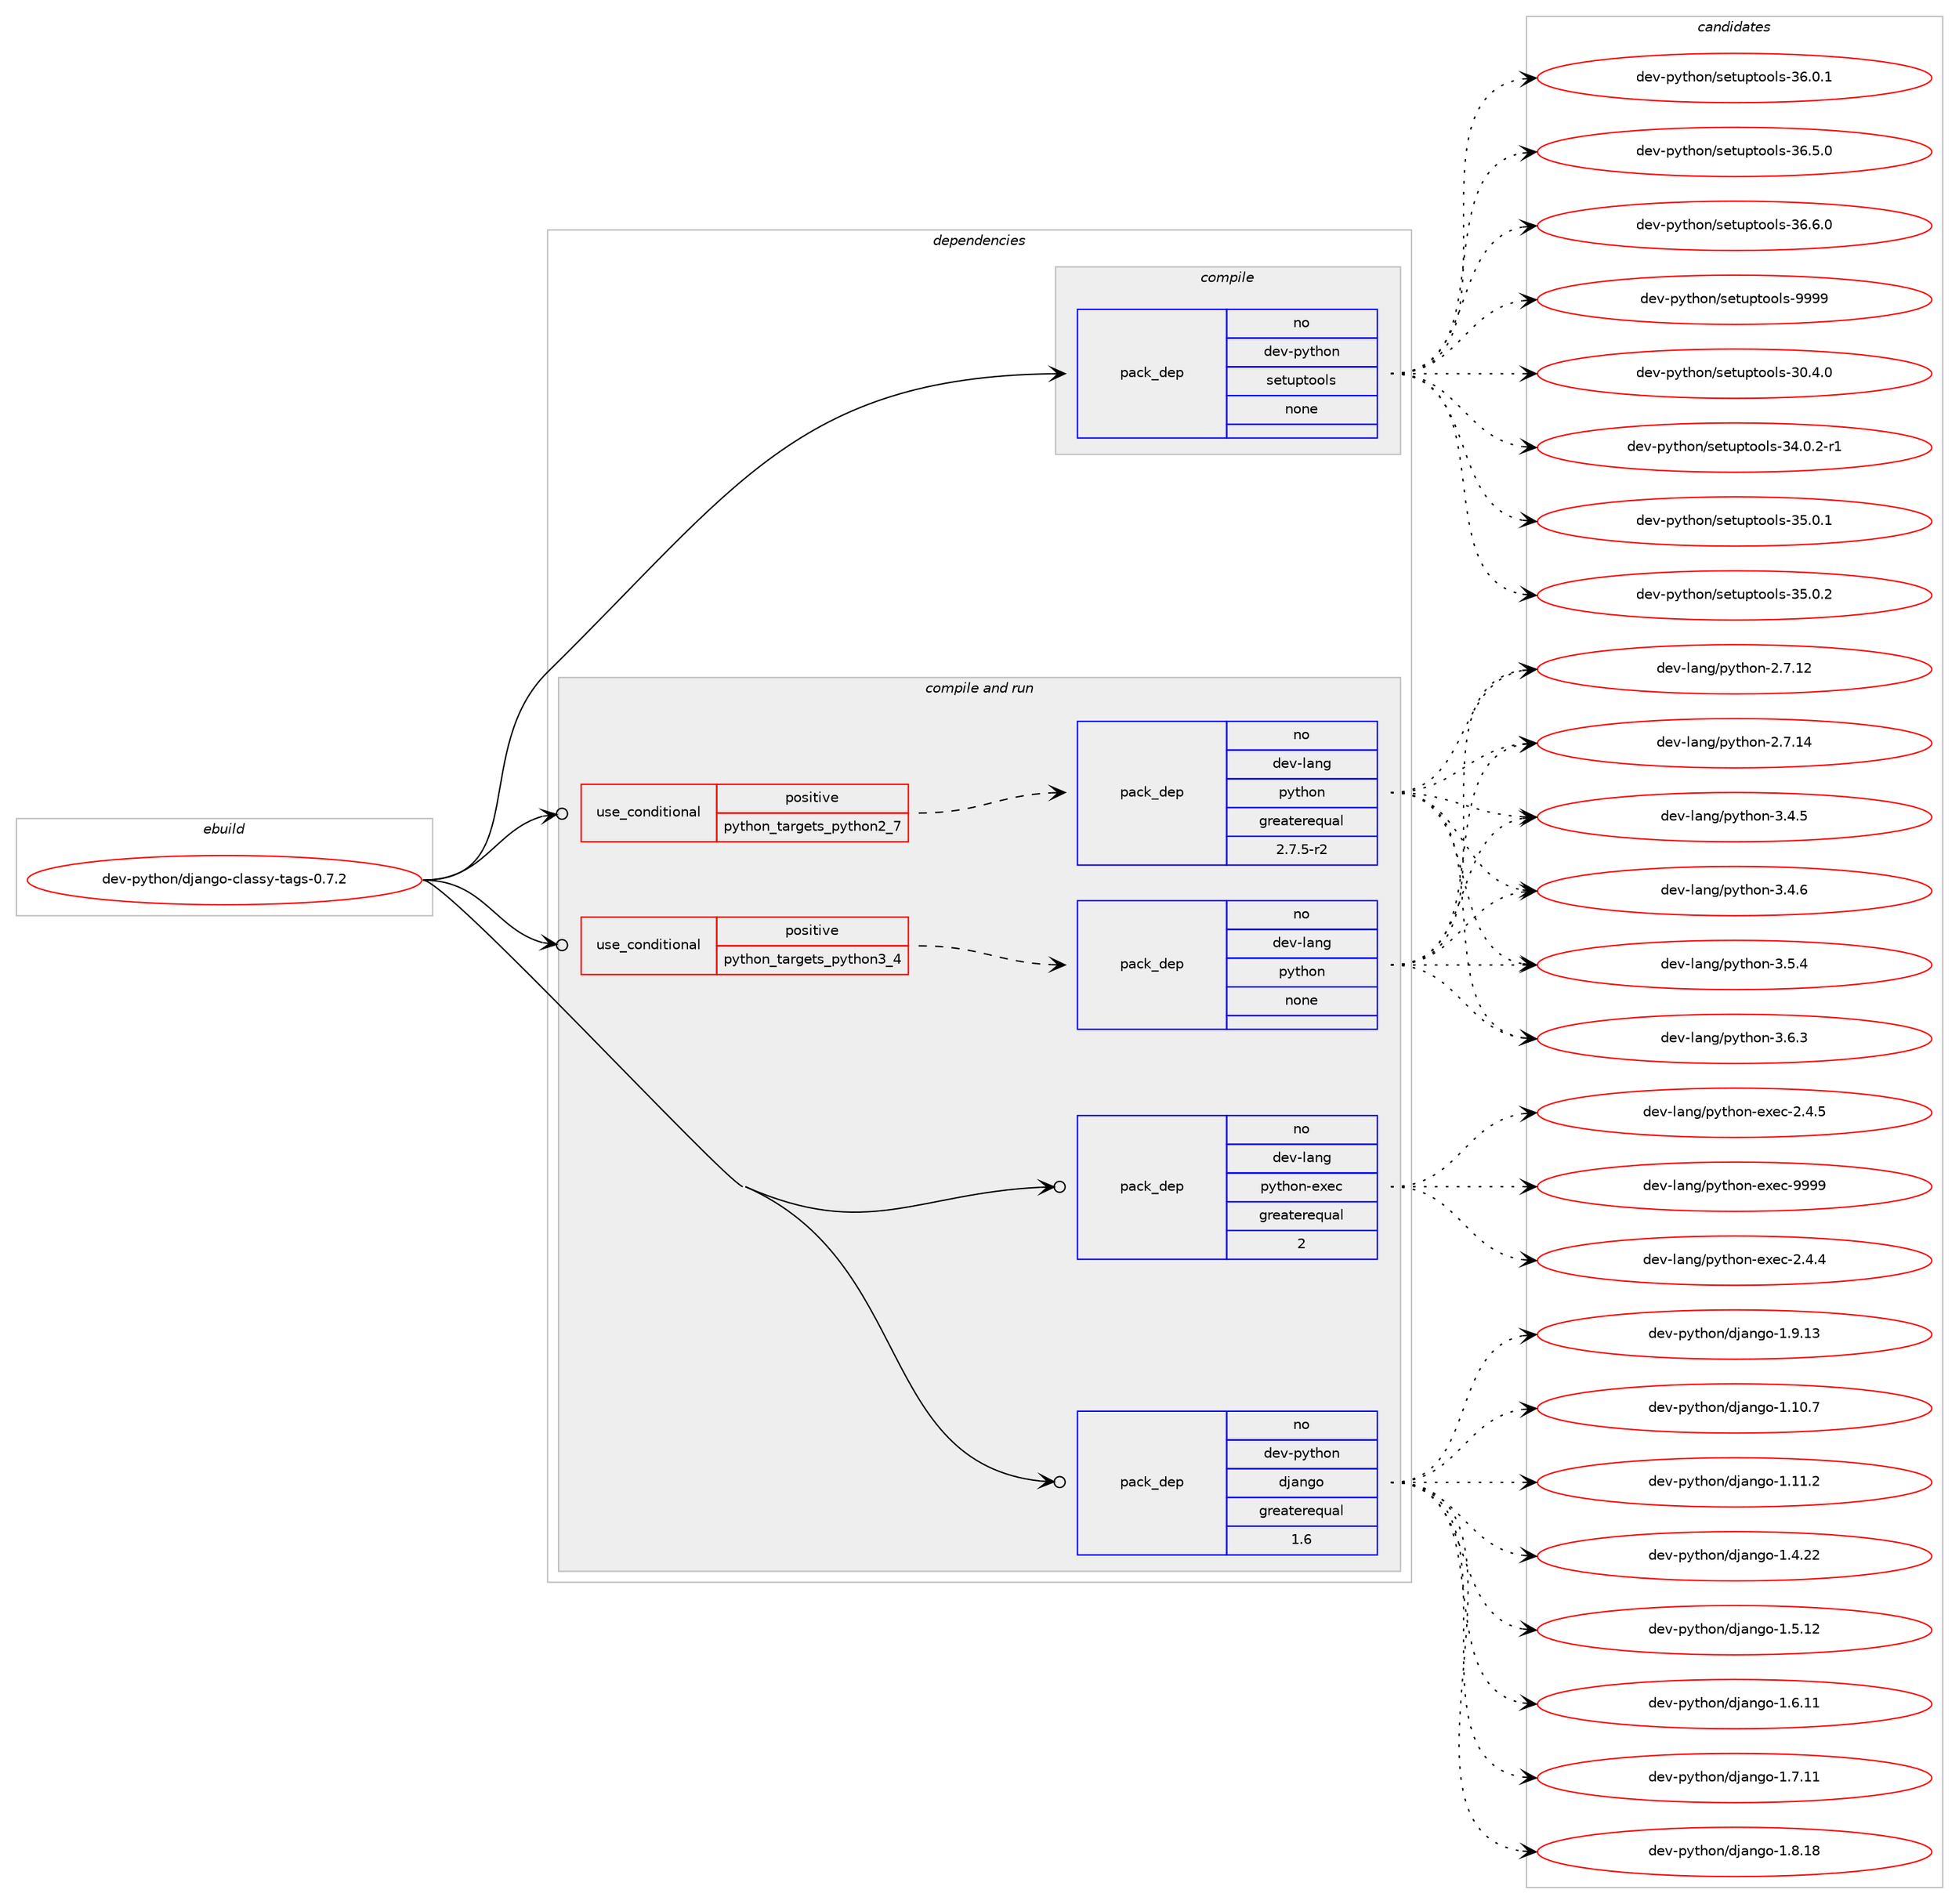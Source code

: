digraph prolog {

# *************
# Graph options
# *************

newrank=true;
concentrate=true;
compound=true;
graph [rankdir=LR,fontname=Helvetica,fontsize=10,ranksep=1.5];#, ranksep=2.5, nodesep=0.2];
edge  [arrowhead=vee];
node  [fontname=Helvetica,fontsize=10];

# **********
# The ebuild
# **********

subgraph cluster_leftcol {
color=gray;
rank=same;
label=<<i>ebuild</i>>;
id [label="dev-python/django-classy-tags-0.7.2", color=red, width=4, href="../dev-python/django-classy-tags-0.7.2.svg"];
}

# ****************
# The dependencies
# ****************

subgraph cluster_midcol {
color=gray;
label=<<i>dependencies</i>>;
subgraph cluster_compile {
fillcolor="#eeeeee";
style=filled;
label=<<i>compile</i>>;
subgraph pack118188 {
dependency153703 [label=<<TABLE BORDER="0" CELLBORDER="1" CELLSPACING="0" CELLPADDING="4" WIDTH="220"><TR><TD ROWSPAN="6" CELLPADDING="30">pack_dep</TD></TR><TR><TD WIDTH="110">no</TD></TR><TR><TD>dev-python</TD></TR><TR><TD>setuptools</TD></TR><TR><TD>none</TD></TR><TR><TD></TD></TR></TABLE>>, shape=none, color=blue];
}
id:e -> dependency153703:w [weight=20,style="solid",arrowhead="vee"];
}
subgraph cluster_compileandrun {
fillcolor="#eeeeee";
style=filled;
label=<<i>compile and run</i>>;
subgraph cond31683 {
dependency153704 [label=<<TABLE BORDER="0" CELLBORDER="1" CELLSPACING="0" CELLPADDING="4"><TR><TD ROWSPAN="3" CELLPADDING="10">use_conditional</TD></TR><TR><TD>positive</TD></TR><TR><TD>python_targets_python2_7</TD></TR></TABLE>>, shape=none, color=red];
subgraph pack118189 {
dependency153705 [label=<<TABLE BORDER="0" CELLBORDER="1" CELLSPACING="0" CELLPADDING="4" WIDTH="220"><TR><TD ROWSPAN="6" CELLPADDING="30">pack_dep</TD></TR><TR><TD WIDTH="110">no</TD></TR><TR><TD>dev-lang</TD></TR><TR><TD>python</TD></TR><TR><TD>greaterequal</TD></TR><TR><TD>2.7.5-r2</TD></TR></TABLE>>, shape=none, color=blue];
}
dependency153704:e -> dependency153705:w [weight=20,style="dashed",arrowhead="vee"];
}
id:e -> dependency153704:w [weight=20,style="solid",arrowhead="odotvee"];
subgraph cond31684 {
dependency153706 [label=<<TABLE BORDER="0" CELLBORDER="1" CELLSPACING="0" CELLPADDING="4"><TR><TD ROWSPAN="3" CELLPADDING="10">use_conditional</TD></TR><TR><TD>positive</TD></TR><TR><TD>python_targets_python3_4</TD></TR></TABLE>>, shape=none, color=red];
subgraph pack118190 {
dependency153707 [label=<<TABLE BORDER="0" CELLBORDER="1" CELLSPACING="0" CELLPADDING="4" WIDTH="220"><TR><TD ROWSPAN="6" CELLPADDING="30">pack_dep</TD></TR><TR><TD WIDTH="110">no</TD></TR><TR><TD>dev-lang</TD></TR><TR><TD>python</TD></TR><TR><TD>none</TD></TR><TR><TD></TD></TR></TABLE>>, shape=none, color=blue];
}
dependency153706:e -> dependency153707:w [weight=20,style="dashed",arrowhead="vee"];
}
id:e -> dependency153706:w [weight=20,style="solid",arrowhead="odotvee"];
subgraph pack118191 {
dependency153708 [label=<<TABLE BORDER="0" CELLBORDER="1" CELLSPACING="0" CELLPADDING="4" WIDTH="220"><TR><TD ROWSPAN="6" CELLPADDING="30">pack_dep</TD></TR><TR><TD WIDTH="110">no</TD></TR><TR><TD>dev-lang</TD></TR><TR><TD>python-exec</TD></TR><TR><TD>greaterequal</TD></TR><TR><TD>2</TD></TR></TABLE>>, shape=none, color=blue];
}
id:e -> dependency153708:w [weight=20,style="solid",arrowhead="odotvee"];
subgraph pack118192 {
dependency153709 [label=<<TABLE BORDER="0" CELLBORDER="1" CELLSPACING="0" CELLPADDING="4" WIDTH="220"><TR><TD ROWSPAN="6" CELLPADDING="30">pack_dep</TD></TR><TR><TD WIDTH="110">no</TD></TR><TR><TD>dev-python</TD></TR><TR><TD>django</TD></TR><TR><TD>greaterequal</TD></TR><TR><TD>1.6</TD></TR></TABLE>>, shape=none, color=blue];
}
id:e -> dependency153709:w [weight=20,style="solid",arrowhead="odotvee"];
}
subgraph cluster_run {
fillcolor="#eeeeee";
style=filled;
label=<<i>run</i>>;
}
}

# **************
# The candidates
# **************

subgraph cluster_choices {
rank=same;
color=gray;
label=<<i>candidates</i>>;

subgraph choice118188 {
color=black;
nodesep=1;
choice100101118451121211161041111104711510111611711211611111110811545514846524648 [label="dev-python/setuptools-30.4.0", color=red, width=4,href="../dev-python/setuptools-30.4.0.svg"];
choice1001011184511212111610411111047115101116117112116111111108115455152464846504511449 [label="dev-python/setuptools-34.0.2-r1", color=red, width=4,href="../dev-python/setuptools-34.0.2-r1.svg"];
choice100101118451121211161041111104711510111611711211611111110811545515346484649 [label="dev-python/setuptools-35.0.1", color=red, width=4,href="../dev-python/setuptools-35.0.1.svg"];
choice100101118451121211161041111104711510111611711211611111110811545515346484650 [label="dev-python/setuptools-35.0.2", color=red, width=4,href="../dev-python/setuptools-35.0.2.svg"];
choice100101118451121211161041111104711510111611711211611111110811545515446484649 [label="dev-python/setuptools-36.0.1", color=red, width=4,href="../dev-python/setuptools-36.0.1.svg"];
choice100101118451121211161041111104711510111611711211611111110811545515446534648 [label="dev-python/setuptools-36.5.0", color=red, width=4,href="../dev-python/setuptools-36.5.0.svg"];
choice100101118451121211161041111104711510111611711211611111110811545515446544648 [label="dev-python/setuptools-36.6.0", color=red, width=4,href="../dev-python/setuptools-36.6.0.svg"];
choice10010111845112121116104111110471151011161171121161111111081154557575757 [label="dev-python/setuptools-9999", color=red, width=4,href="../dev-python/setuptools-9999.svg"];
dependency153703:e -> choice100101118451121211161041111104711510111611711211611111110811545514846524648:w [style=dotted,weight="100"];
dependency153703:e -> choice1001011184511212111610411111047115101116117112116111111108115455152464846504511449:w [style=dotted,weight="100"];
dependency153703:e -> choice100101118451121211161041111104711510111611711211611111110811545515346484649:w [style=dotted,weight="100"];
dependency153703:e -> choice100101118451121211161041111104711510111611711211611111110811545515346484650:w [style=dotted,weight="100"];
dependency153703:e -> choice100101118451121211161041111104711510111611711211611111110811545515446484649:w [style=dotted,weight="100"];
dependency153703:e -> choice100101118451121211161041111104711510111611711211611111110811545515446534648:w [style=dotted,weight="100"];
dependency153703:e -> choice100101118451121211161041111104711510111611711211611111110811545515446544648:w [style=dotted,weight="100"];
dependency153703:e -> choice10010111845112121116104111110471151011161171121161111111081154557575757:w [style=dotted,weight="100"];
}
subgraph choice118189 {
color=black;
nodesep=1;
choice10010111845108971101034711212111610411111045504655464950 [label="dev-lang/python-2.7.12", color=red, width=4,href="../dev-lang/python-2.7.12.svg"];
choice10010111845108971101034711212111610411111045504655464952 [label="dev-lang/python-2.7.14", color=red, width=4,href="../dev-lang/python-2.7.14.svg"];
choice100101118451089711010347112121116104111110455146524653 [label="dev-lang/python-3.4.5", color=red, width=4,href="../dev-lang/python-3.4.5.svg"];
choice100101118451089711010347112121116104111110455146524654 [label="dev-lang/python-3.4.6", color=red, width=4,href="../dev-lang/python-3.4.6.svg"];
choice100101118451089711010347112121116104111110455146534652 [label="dev-lang/python-3.5.4", color=red, width=4,href="../dev-lang/python-3.5.4.svg"];
choice100101118451089711010347112121116104111110455146544651 [label="dev-lang/python-3.6.3", color=red, width=4,href="../dev-lang/python-3.6.3.svg"];
dependency153705:e -> choice10010111845108971101034711212111610411111045504655464950:w [style=dotted,weight="100"];
dependency153705:e -> choice10010111845108971101034711212111610411111045504655464952:w [style=dotted,weight="100"];
dependency153705:e -> choice100101118451089711010347112121116104111110455146524653:w [style=dotted,weight="100"];
dependency153705:e -> choice100101118451089711010347112121116104111110455146524654:w [style=dotted,weight="100"];
dependency153705:e -> choice100101118451089711010347112121116104111110455146534652:w [style=dotted,weight="100"];
dependency153705:e -> choice100101118451089711010347112121116104111110455146544651:w [style=dotted,weight="100"];
}
subgraph choice118190 {
color=black;
nodesep=1;
choice10010111845108971101034711212111610411111045504655464950 [label="dev-lang/python-2.7.12", color=red, width=4,href="../dev-lang/python-2.7.12.svg"];
choice10010111845108971101034711212111610411111045504655464952 [label="dev-lang/python-2.7.14", color=red, width=4,href="../dev-lang/python-2.7.14.svg"];
choice100101118451089711010347112121116104111110455146524653 [label="dev-lang/python-3.4.5", color=red, width=4,href="../dev-lang/python-3.4.5.svg"];
choice100101118451089711010347112121116104111110455146524654 [label="dev-lang/python-3.4.6", color=red, width=4,href="../dev-lang/python-3.4.6.svg"];
choice100101118451089711010347112121116104111110455146534652 [label="dev-lang/python-3.5.4", color=red, width=4,href="../dev-lang/python-3.5.4.svg"];
choice100101118451089711010347112121116104111110455146544651 [label="dev-lang/python-3.6.3", color=red, width=4,href="../dev-lang/python-3.6.3.svg"];
dependency153707:e -> choice10010111845108971101034711212111610411111045504655464950:w [style=dotted,weight="100"];
dependency153707:e -> choice10010111845108971101034711212111610411111045504655464952:w [style=dotted,weight="100"];
dependency153707:e -> choice100101118451089711010347112121116104111110455146524653:w [style=dotted,weight="100"];
dependency153707:e -> choice100101118451089711010347112121116104111110455146524654:w [style=dotted,weight="100"];
dependency153707:e -> choice100101118451089711010347112121116104111110455146534652:w [style=dotted,weight="100"];
dependency153707:e -> choice100101118451089711010347112121116104111110455146544651:w [style=dotted,weight="100"];
}
subgraph choice118191 {
color=black;
nodesep=1;
choice1001011184510897110103471121211161041111104510112010199455046524652 [label="dev-lang/python-exec-2.4.4", color=red, width=4,href="../dev-lang/python-exec-2.4.4.svg"];
choice1001011184510897110103471121211161041111104510112010199455046524653 [label="dev-lang/python-exec-2.4.5", color=red, width=4,href="../dev-lang/python-exec-2.4.5.svg"];
choice10010111845108971101034711212111610411111045101120101994557575757 [label="dev-lang/python-exec-9999", color=red, width=4,href="../dev-lang/python-exec-9999.svg"];
dependency153708:e -> choice1001011184510897110103471121211161041111104510112010199455046524652:w [style=dotted,weight="100"];
dependency153708:e -> choice1001011184510897110103471121211161041111104510112010199455046524653:w [style=dotted,weight="100"];
dependency153708:e -> choice10010111845108971101034711212111610411111045101120101994557575757:w [style=dotted,weight="100"];
}
subgraph choice118192 {
color=black;
nodesep=1;
choice10010111845112121116104111110471001069711010311145494649484655 [label="dev-python/django-1.10.7", color=red, width=4,href="../dev-python/django-1.10.7.svg"];
choice10010111845112121116104111110471001069711010311145494649494650 [label="dev-python/django-1.11.2", color=red, width=4,href="../dev-python/django-1.11.2.svg"];
choice10010111845112121116104111110471001069711010311145494652465050 [label="dev-python/django-1.4.22", color=red, width=4,href="../dev-python/django-1.4.22.svg"];
choice10010111845112121116104111110471001069711010311145494653464950 [label="dev-python/django-1.5.12", color=red, width=4,href="../dev-python/django-1.5.12.svg"];
choice10010111845112121116104111110471001069711010311145494654464949 [label="dev-python/django-1.6.11", color=red, width=4,href="../dev-python/django-1.6.11.svg"];
choice10010111845112121116104111110471001069711010311145494655464949 [label="dev-python/django-1.7.11", color=red, width=4,href="../dev-python/django-1.7.11.svg"];
choice10010111845112121116104111110471001069711010311145494656464956 [label="dev-python/django-1.8.18", color=red, width=4,href="../dev-python/django-1.8.18.svg"];
choice10010111845112121116104111110471001069711010311145494657464951 [label="dev-python/django-1.9.13", color=red, width=4,href="../dev-python/django-1.9.13.svg"];
dependency153709:e -> choice10010111845112121116104111110471001069711010311145494649484655:w [style=dotted,weight="100"];
dependency153709:e -> choice10010111845112121116104111110471001069711010311145494649494650:w [style=dotted,weight="100"];
dependency153709:e -> choice10010111845112121116104111110471001069711010311145494652465050:w [style=dotted,weight="100"];
dependency153709:e -> choice10010111845112121116104111110471001069711010311145494653464950:w [style=dotted,weight="100"];
dependency153709:e -> choice10010111845112121116104111110471001069711010311145494654464949:w [style=dotted,weight="100"];
dependency153709:e -> choice10010111845112121116104111110471001069711010311145494655464949:w [style=dotted,weight="100"];
dependency153709:e -> choice10010111845112121116104111110471001069711010311145494656464956:w [style=dotted,weight="100"];
dependency153709:e -> choice10010111845112121116104111110471001069711010311145494657464951:w [style=dotted,weight="100"];
}
}

}
